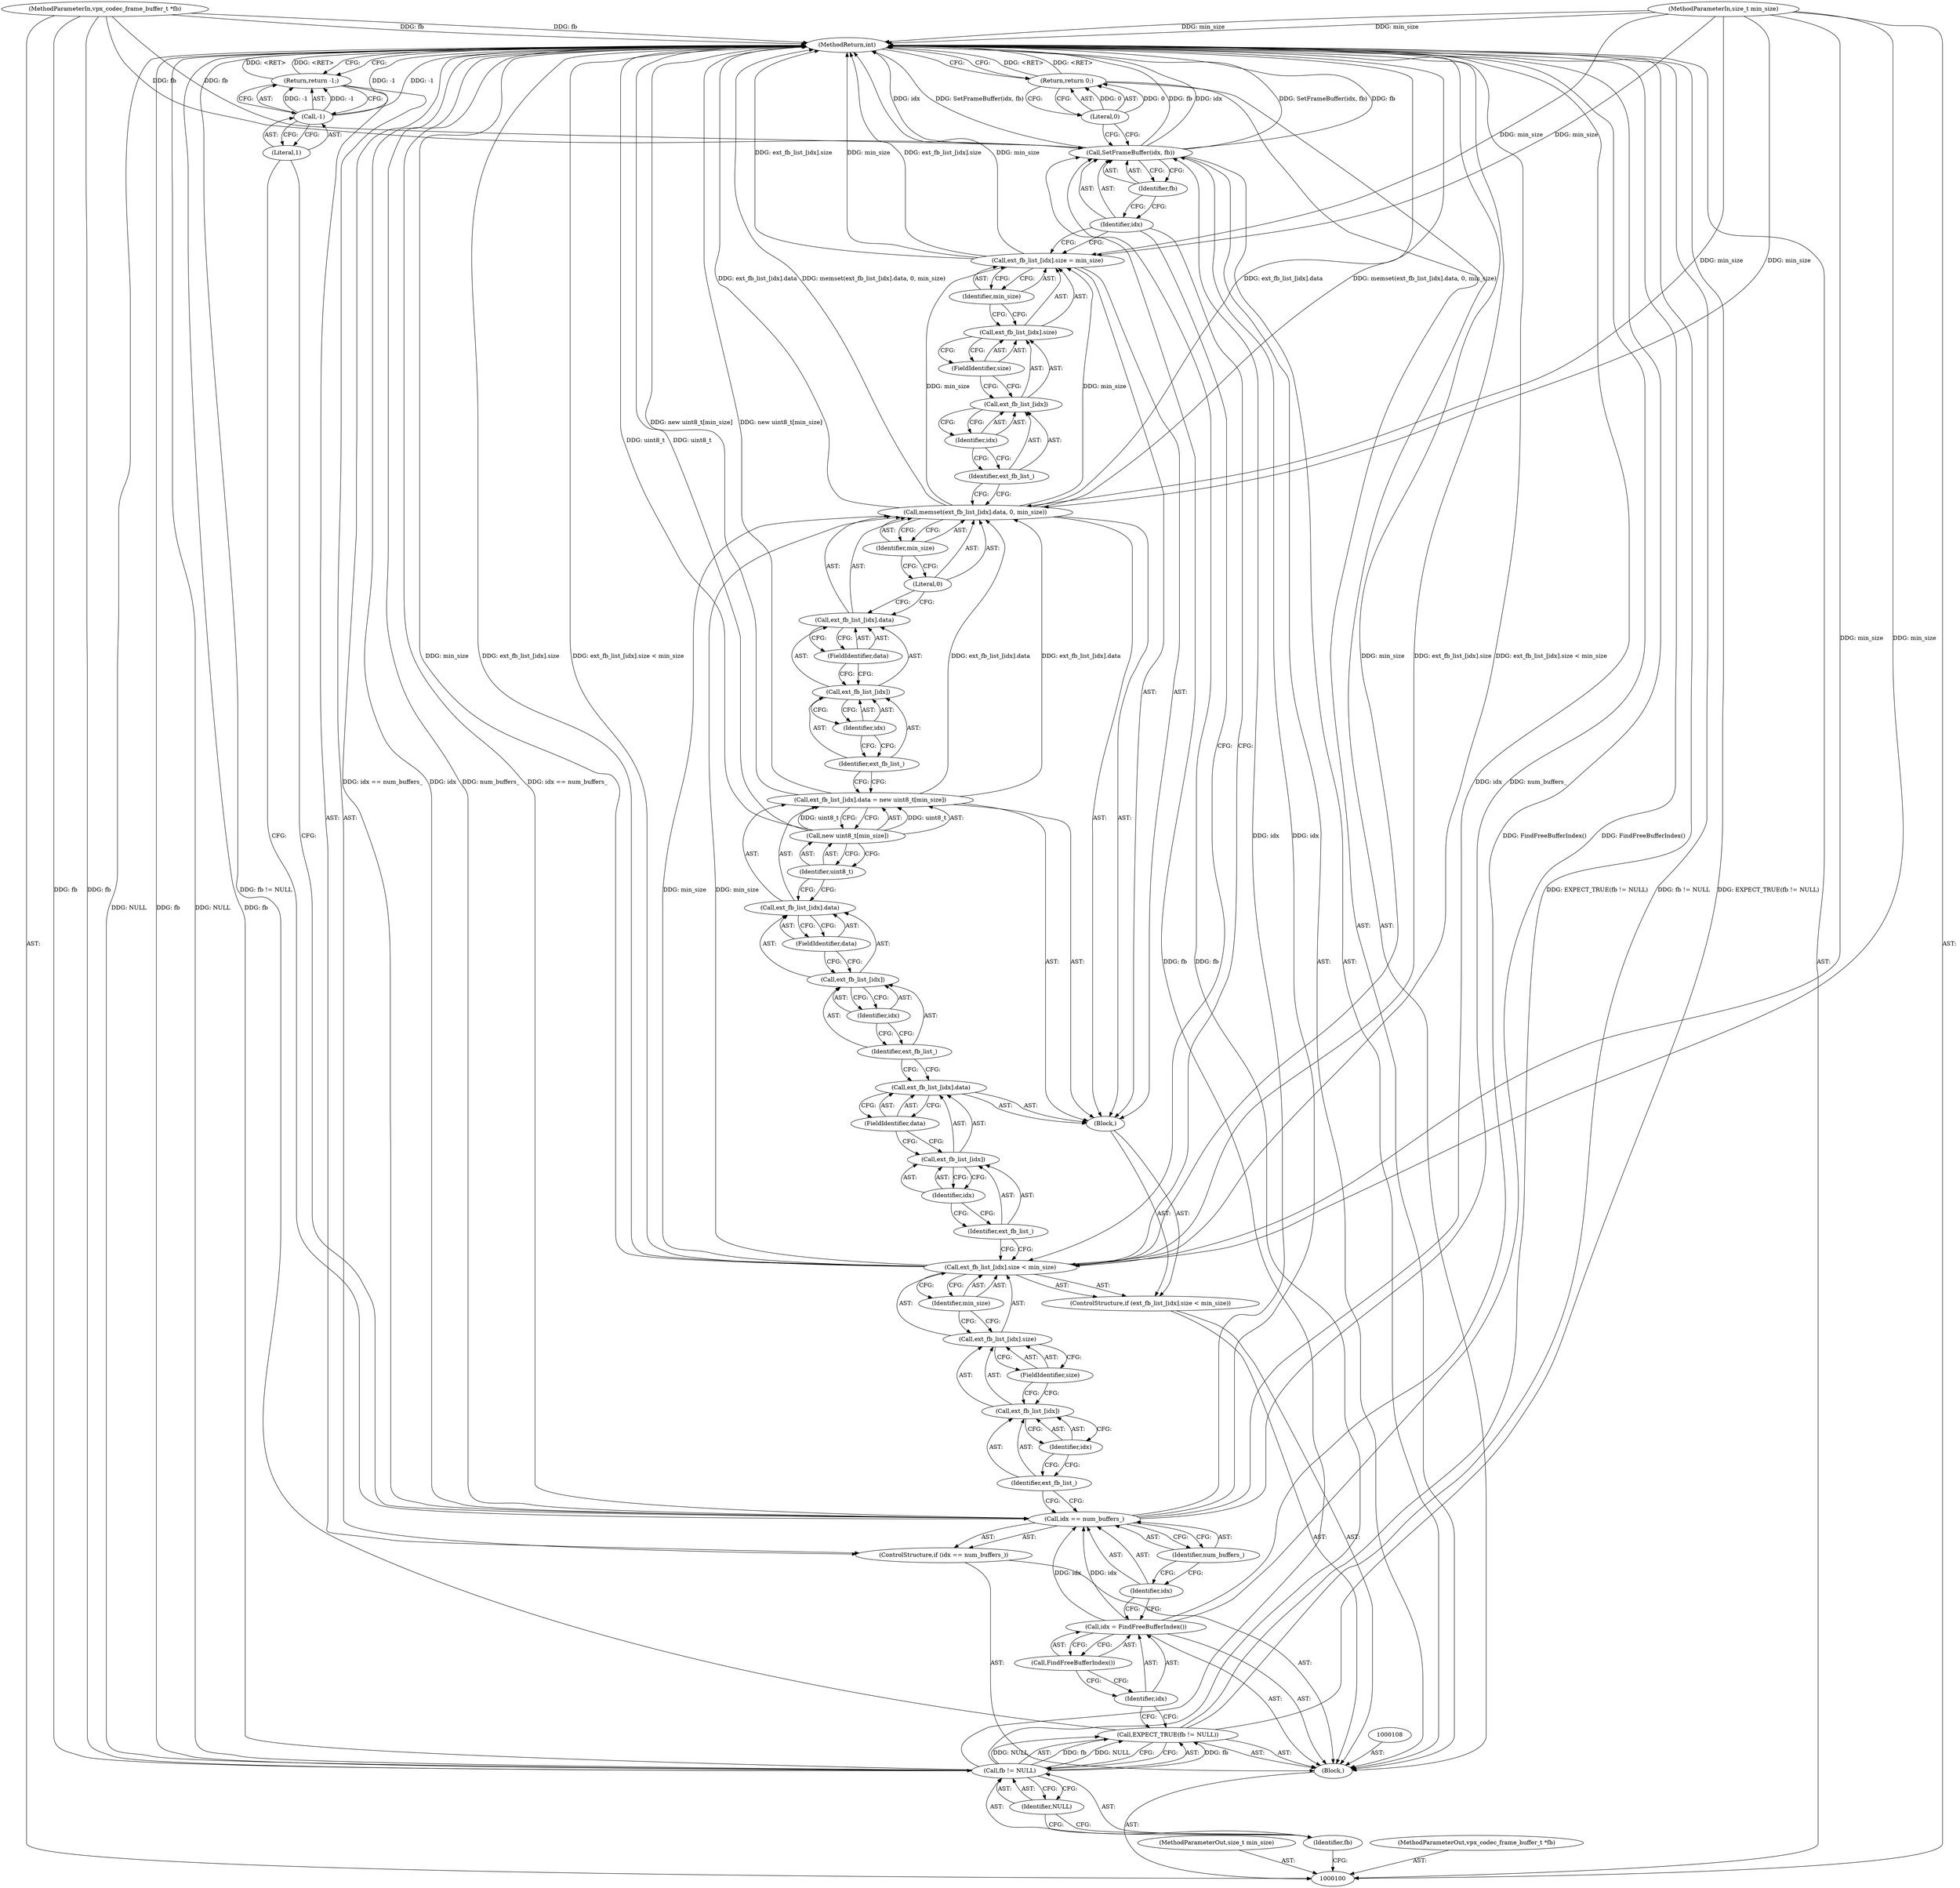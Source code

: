 digraph "0_Android_5a9753fca56f0eeb9f61e342b2fccffc364f9426_69" {
"1000161" [label="(MethodReturn,int)"];
"1000101" [label="(MethodParameterIn,size_t min_size)"];
"1000225" [label="(MethodParameterOut,size_t min_size)"];
"1000102" [label="(MethodParameterIn,vpx_codec_frame_buffer_t *fb)"];
"1000226" [label="(MethodParameterOut,vpx_codec_frame_buffer_t *fb)"];
"1000103" [label="(Block,)"];
"1000137" [label="(Identifier,idx)"];
"1000138" [label="(FieldIdentifier,data)"];
"1000139" [label="(Call,new uint8_t[min_size])"];
"1000140" [label="(Identifier,uint8_t)"];
"1000133" [label="(Call,ext_fb_list_[idx].data = new uint8_t[min_size])"];
"1000134" [label="(Call,ext_fb_list_[idx].data)"];
"1000135" [label="(Call,ext_fb_list_[idx])"];
"1000136" [label="(Identifier,ext_fb_list_)"];
"1000142" [label="(Call,ext_fb_list_[idx].data)"];
"1000143" [label="(Call,ext_fb_list_[idx])"];
"1000144" [label="(Identifier,ext_fb_list_)"];
"1000145" [label="(Identifier,idx)"];
"1000146" [label="(FieldIdentifier,data)"];
"1000147" [label="(Literal,0)"];
"1000148" [label="(Identifier,min_size)"];
"1000141" [label="(Call,memset(ext_fb_list_[idx].data, 0, min_size))"];
"1000153" [label="(Identifier,idx)"];
"1000154" [label="(FieldIdentifier,size)"];
"1000155" [label="(Identifier,min_size)"];
"1000149" [label="(Call,ext_fb_list_[idx].size = min_size)"];
"1000150" [label="(Call,ext_fb_list_[idx].size)"];
"1000151" [label="(Call,ext_fb_list_[idx])"];
"1000152" [label="(Identifier,ext_fb_list_)"];
"1000156" [label="(Call,SetFrameBuffer(idx, fb))"];
"1000157" [label="(Identifier,idx)"];
"1000158" [label="(Identifier,fb)"];
"1000159" [label="(Return,return 0;)"];
"1000160" [label="(Literal,0)"];
"1000105" [label="(Call,fb != NULL)"];
"1000106" [label="(Identifier,fb)"];
"1000107" [label="(Identifier,NULL)"];
"1000104" [label="(Call,EXPECT_TRUE(fb != NULL))"];
"1000109" [label="(Call,idx = FindFreeBufferIndex())"];
"1000110" [label="(Identifier,idx)"];
"1000111" [label="(Call,FindFreeBufferIndex())"];
"1000112" [label="(ControlStructure,if (idx == num_buffers_))"];
"1000115" [label="(Identifier,num_buffers_)"];
"1000113" [label="(Call,idx == num_buffers_)"];
"1000114" [label="(Identifier,idx)"];
"1000116" [label="(Return,return -1;)"];
"1000117" [label="(Call,-1)"];
"1000118" [label="(Literal,1)"];
"1000124" [label="(Identifier,idx)"];
"1000125" [label="(FieldIdentifier,size)"];
"1000126" [label="(Identifier,min_size)"];
"1000127" [label="(Block,)"];
"1000119" [label="(ControlStructure,if (ext_fb_list_[idx].size < min_size))"];
"1000120" [label="(Call,ext_fb_list_[idx].size < min_size)"];
"1000121" [label="(Call,ext_fb_list_[idx].size)"];
"1000122" [label="(Call,ext_fb_list_[idx])"];
"1000123" [label="(Identifier,ext_fb_list_)"];
"1000128" [label="(Call,ext_fb_list_[idx].data)"];
"1000129" [label="(Call,ext_fb_list_[idx])"];
"1000130" [label="(Identifier,ext_fb_list_)"];
"1000131" [label="(Identifier,idx)"];
"1000132" [label="(FieldIdentifier,data)"];
"1000161" -> "1000100"  [label="AST: "];
"1000161" -> "1000116"  [label="CFG: "];
"1000161" -> "1000159"  [label="CFG: "];
"1000117" -> "1000161"  [label="DDG: -1"];
"1000120" -> "1000161"  [label="DDG: min_size"];
"1000120" -> "1000161"  [label="DDG: ext_fb_list_[idx].size"];
"1000120" -> "1000161"  [label="DDG: ext_fb_list_[idx].size < min_size"];
"1000141" -> "1000161"  [label="DDG: ext_fb_list_[idx].data"];
"1000141" -> "1000161"  [label="DDG: memset(ext_fb_list_[idx].data, 0, min_size)"];
"1000105" -> "1000161"  [label="DDG: NULL"];
"1000105" -> "1000161"  [label="DDG: fb"];
"1000156" -> "1000161"  [label="DDG: idx"];
"1000156" -> "1000161"  [label="DDG: SetFrameBuffer(idx, fb)"];
"1000156" -> "1000161"  [label="DDG: fb"];
"1000104" -> "1000161"  [label="DDG: EXPECT_TRUE(fb != NULL)"];
"1000104" -> "1000161"  [label="DDG: fb != NULL"];
"1000113" -> "1000161"  [label="DDG: idx"];
"1000113" -> "1000161"  [label="DDG: num_buffers_"];
"1000113" -> "1000161"  [label="DDG: idx == num_buffers_"];
"1000139" -> "1000161"  [label="DDG: uint8_t"];
"1000149" -> "1000161"  [label="DDG: ext_fb_list_[idx].size"];
"1000149" -> "1000161"  [label="DDG: min_size"];
"1000109" -> "1000161"  [label="DDG: FindFreeBufferIndex()"];
"1000133" -> "1000161"  [label="DDG: new uint8_t[min_size]"];
"1000102" -> "1000161"  [label="DDG: fb"];
"1000101" -> "1000161"  [label="DDG: min_size"];
"1000116" -> "1000161"  [label="DDG: <RET>"];
"1000159" -> "1000161"  [label="DDG: <RET>"];
"1000101" -> "1000100"  [label="AST: "];
"1000101" -> "1000161"  [label="DDG: min_size"];
"1000101" -> "1000120"  [label="DDG: min_size"];
"1000101" -> "1000141"  [label="DDG: min_size"];
"1000101" -> "1000149"  [label="DDG: min_size"];
"1000225" -> "1000100"  [label="AST: "];
"1000102" -> "1000100"  [label="AST: "];
"1000102" -> "1000161"  [label="DDG: fb"];
"1000102" -> "1000105"  [label="DDG: fb"];
"1000102" -> "1000156"  [label="DDG: fb"];
"1000226" -> "1000100"  [label="AST: "];
"1000103" -> "1000100"  [label="AST: "];
"1000104" -> "1000103"  [label="AST: "];
"1000108" -> "1000103"  [label="AST: "];
"1000109" -> "1000103"  [label="AST: "];
"1000112" -> "1000103"  [label="AST: "];
"1000119" -> "1000103"  [label="AST: "];
"1000156" -> "1000103"  [label="AST: "];
"1000159" -> "1000103"  [label="AST: "];
"1000137" -> "1000135"  [label="AST: "];
"1000137" -> "1000136"  [label="CFG: "];
"1000135" -> "1000137"  [label="CFG: "];
"1000138" -> "1000134"  [label="AST: "];
"1000138" -> "1000135"  [label="CFG: "];
"1000134" -> "1000138"  [label="CFG: "];
"1000139" -> "1000133"  [label="AST: "];
"1000139" -> "1000140"  [label="CFG: "];
"1000140" -> "1000139"  [label="AST: "];
"1000133" -> "1000139"  [label="CFG: "];
"1000139" -> "1000161"  [label="DDG: uint8_t"];
"1000139" -> "1000133"  [label="DDG: uint8_t"];
"1000140" -> "1000139"  [label="AST: "];
"1000140" -> "1000134"  [label="CFG: "];
"1000139" -> "1000140"  [label="CFG: "];
"1000133" -> "1000127"  [label="AST: "];
"1000133" -> "1000139"  [label="CFG: "];
"1000134" -> "1000133"  [label="AST: "];
"1000139" -> "1000133"  [label="AST: "];
"1000144" -> "1000133"  [label="CFG: "];
"1000133" -> "1000161"  [label="DDG: new uint8_t[min_size]"];
"1000139" -> "1000133"  [label="DDG: uint8_t"];
"1000133" -> "1000141"  [label="DDG: ext_fb_list_[idx].data"];
"1000134" -> "1000133"  [label="AST: "];
"1000134" -> "1000138"  [label="CFG: "];
"1000135" -> "1000134"  [label="AST: "];
"1000138" -> "1000134"  [label="AST: "];
"1000140" -> "1000134"  [label="CFG: "];
"1000135" -> "1000134"  [label="AST: "];
"1000135" -> "1000137"  [label="CFG: "];
"1000136" -> "1000135"  [label="AST: "];
"1000137" -> "1000135"  [label="AST: "];
"1000138" -> "1000135"  [label="CFG: "];
"1000136" -> "1000135"  [label="AST: "];
"1000136" -> "1000128"  [label="CFG: "];
"1000137" -> "1000136"  [label="CFG: "];
"1000142" -> "1000141"  [label="AST: "];
"1000142" -> "1000146"  [label="CFG: "];
"1000143" -> "1000142"  [label="AST: "];
"1000146" -> "1000142"  [label="AST: "];
"1000147" -> "1000142"  [label="CFG: "];
"1000143" -> "1000142"  [label="AST: "];
"1000143" -> "1000145"  [label="CFG: "];
"1000144" -> "1000143"  [label="AST: "];
"1000145" -> "1000143"  [label="AST: "];
"1000146" -> "1000143"  [label="CFG: "];
"1000144" -> "1000143"  [label="AST: "];
"1000144" -> "1000133"  [label="CFG: "];
"1000145" -> "1000144"  [label="CFG: "];
"1000145" -> "1000143"  [label="AST: "];
"1000145" -> "1000144"  [label="CFG: "];
"1000143" -> "1000145"  [label="CFG: "];
"1000146" -> "1000142"  [label="AST: "];
"1000146" -> "1000143"  [label="CFG: "];
"1000142" -> "1000146"  [label="CFG: "];
"1000147" -> "1000141"  [label="AST: "];
"1000147" -> "1000142"  [label="CFG: "];
"1000148" -> "1000147"  [label="CFG: "];
"1000148" -> "1000141"  [label="AST: "];
"1000148" -> "1000147"  [label="CFG: "];
"1000141" -> "1000148"  [label="CFG: "];
"1000141" -> "1000127"  [label="AST: "];
"1000141" -> "1000148"  [label="CFG: "];
"1000142" -> "1000141"  [label="AST: "];
"1000147" -> "1000141"  [label="AST: "];
"1000148" -> "1000141"  [label="AST: "];
"1000152" -> "1000141"  [label="CFG: "];
"1000141" -> "1000161"  [label="DDG: ext_fb_list_[idx].data"];
"1000141" -> "1000161"  [label="DDG: memset(ext_fb_list_[idx].data, 0, min_size)"];
"1000133" -> "1000141"  [label="DDG: ext_fb_list_[idx].data"];
"1000120" -> "1000141"  [label="DDG: min_size"];
"1000101" -> "1000141"  [label="DDG: min_size"];
"1000141" -> "1000149"  [label="DDG: min_size"];
"1000153" -> "1000151"  [label="AST: "];
"1000153" -> "1000152"  [label="CFG: "];
"1000151" -> "1000153"  [label="CFG: "];
"1000154" -> "1000150"  [label="AST: "];
"1000154" -> "1000151"  [label="CFG: "];
"1000150" -> "1000154"  [label="CFG: "];
"1000155" -> "1000149"  [label="AST: "];
"1000155" -> "1000150"  [label="CFG: "];
"1000149" -> "1000155"  [label="CFG: "];
"1000149" -> "1000127"  [label="AST: "];
"1000149" -> "1000155"  [label="CFG: "];
"1000150" -> "1000149"  [label="AST: "];
"1000155" -> "1000149"  [label="AST: "];
"1000157" -> "1000149"  [label="CFG: "];
"1000149" -> "1000161"  [label="DDG: ext_fb_list_[idx].size"];
"1000149" -> "1000161"  [label="DDG: min_size"];
"1000141" -> "1000149"  [label="DDG: min_size"];
"1000101" -> "1000149"  [label="DDG: min_size"];
"1000150" -> "1000149"  [label="AST: "];
"1000150" -> "1000154"  [label="CFG: "];
"1000151" -> "1000150"  [label="AST: "];
"1000154" -> "1000150"  [label="AST: "];
"1000155" -> "1000150"  [label="CFG: "];
"1000151" -> "1000150"  [label="AST: "];
"1000151" -> "1000153"  [label="CFG: "];
"1000152" -> "1000151"  [label="AST: "];
"1000153" -> "1000151"  [label="AST: "];
"1000154" -> "1000151"  [label="CFG: "];
"1000152" -> "1000151"  [label="AST: "];
"1000152" -> "1000141"  [label="CFG: "];
"1000153" -> "1000152"  [label="CFG: "];
"1000156" -> "1000103"  [label="AST: "];
"1000156" -> "1000158"  [label="CFG: "];
"1000157" -> "1000156"  [label="AST: "];
"1000158" -> "1000156"  [label="AST: "];
"1000160" -> "1000156"  [label="CFG: "];
"1000156" -> "1000161"  [label="DDG: idx"];
"1000156" -> "1000161"  [label="DDG: SetFrameBuffer(idx, fb)"];
"1000156" -> "1000161"  [label="DDG: fb"];
"1000113" -> "1000156"  [label="DDG: idx"];
"1000105" -> "1000156"  [label="DDG: fb"];
"1000102" -> "1000156"  [label="DDG: fb"];
"1000157" -> "1000156"  [label="AST: "];
"1000157" -> "1000149"  [label="CFG: "];
"1000157" -> "1000120"  [label="CFG: "];
"1000158" -> "1000157"  [label="CFG: "];
"1000158" -> "1000156"  [label="AST: "];
"1000158" -> "1000157"  [label="CFG: "];
"1000156" -> "1000158"  [label="CFG: "];
"1000159" -> "1000103"  [label="AST: "];
"1000159" -> "1000160"  [label="CFG: "];
"1000160" -> "1000159"  [label="AST: "];
"1000161" -> "1000159"  [label="CFG: "];
"1000159" -> "1000161"  [label="DDG: <RET>"];
"1000160" -> "1000159"  [label="DDG: 0"];
"1000160" -> "1000159"  [label="AST: "];
"1000160" -> "1000156"  [label="CFG: "];
"1000159" -> "1000160"  [label="CFG: "];
"1000160" -> "1000159"  [label="DDG: 0"];
"1000105" -> "1000104"  [label="AST: "];
"1000105" -> "1000107"  [label="CFG: "];
"1000106" -> "1000105"  [label="AST: "];
"1000107" -> "1000105"  [label="AST: "];
"1000104" -> "1000105"  [label="CFG: "];
"1000105" -> "1000161"  [label="DDG: NULL"];
"1000105" -> "1000161"  [label="DDG: fb"];
"1000105" -> "1000104"  [label="DDG: fb"];
"1000105" -> "1000104"  [label="DDG: NULL"];
"1000102" -> "1000105"  [label="DDG: fb"];
"1000105" -> "1000156"  [label="DDG: fb"];
"1000106" -> "1000105"  [label="AST: "];
"1000106" -> "1000100"  [label="CFG: "];
"1000107" -> "1000106"  [label="CFG: "];
"1000107" -> "1000105"  [label="AST: "];
"1000107" -> "1000106"  [label="CFG: "];
"1000105" -> "1000107"  [label="CFG: "];
"1000104" -> "1000103"  [label="AST: "];
"1000104" -> "1000105"  [label="CFG: "];
"1000105" -> "1000104"  [label="AST: "];
"1000110" -> "1000104"  [label="CFG: "];
"1000104" -> "1000161"  [label="DDG: EXPECT_TRUE(fb != NULL)"];
"1000104" -> "1000161"  [label="DDG: fb != NULL"];
"1000105" -> "1000104"  [label="DDG: fb"];
"1000105" -> "1000104"  [label="DDG: NULL"];
"1000109" -> "1000103"  [label="AST: "];
"1000109" -> "1000111"  [label="CFG: "];
"1000110" -> "1000109"  [label="AST: "];
"1000111" -> "1000109"  [label="AST: "];
"1000114" -> "1000109"  [label="CFG: "];
"1000109" -> "1000161"  [label="DDG: FindFreeBufferIndex()"];
"1000109" -> "1000113"  [label="DDG: idx"];
"1000110" -> "1000109"  [label="AST: "];
"1000110" -> "1000104"  [label="CFG: "];
"1000111" -> "1000110"  [label="CFG: "];
"1000111" -> "1000109"  [label="AST: "];
"1000111" -> "1000110"  [label="CFG: "];
"1000109" -> "1000111"  [label="CFG: "];
"1000112" -> "1000103"  [label="AST: "];
"1000113" -> "1000112"  [label="AST: "];
"1000116" -> "1000112"  [label="AST: "];
"1000115" -> "1000113"  [label="AST: "];
"1000115" -> "1000114"  [label="CFG: "];
"1000113" -> "1000115"  [label="CFG: "];
"1000113" -> "1000112"  [label="AST: "];
"1000113" -> "1000115"  [label="CFG: "];
"1000114" -> "1000113"  [label="AST: "];
"1000115" -> "1000113"  [label="AST: "];
"1000118" -> "1000113"  [label="CFG: "];
"1000123" -> "1000113"  [label="CFG: "];
"1000113" -> "1000161"  [label="DDG: idx"];
"1000113" -> "1000161"  [label="DDG: num_buffers_"];
"1000113" -> "1000161"  [label="DDG: idx == num_buffers_"];
"1000109" -> "1000113"  [label="DDG: idx"];
"1000113" -> "1000156"  [label="DDG: idx"];
"1000114" -> "1000113"  [label="AST: "];
"1000114" -> "1000109"  [label="CFG: "];
"1000115" -> "1000114"  [label="CFG: "];
"1000116" -> "1000112"  [label="AST: "];
"1000116" -> "1000117"  [label="CFG: "];
"1000117" -> "1000116"  [label="AST: "];
"1000161" -> "1000116"  [label="CFG: "];
"1000116" -> "1000161"  [label="DDG: <RET>"];
"1000117" -> "1000116"  [label="DDG: -1"];
"1000117" -> "1000116"  [label="AST: "];
"1000117" -> "1000118"  [label="CFG: "];
"1000118" -> "1000117"  [label="AST: "];
"1000116" -> "1000117"  [label="CFG: "];
"1000117" -> "1000161"  [label="DDG: -1"];
"1000117" -> "1000116"  [label="DDG: -1"];
"1000118" -> "1000117"  [label="AST: "];
"1000118" -> "1000113"  [label="CFG: "];
"1000117" -> "1000118"  [label="CFG: "];
"1000124" -> "1000122"  [label="AST: "];
"1000124" -> "1000123"  [label="CFG: "];
"1000122" -> "1000124"  [label="CFG: "];
"1000125" -> "1000121"  [label="AST: "];
"1000125" -> "1000122"  [label="CFG: "];
"1000121" -> "1000125"  [label="CFG: "];
"1000126" -> "1000120"  [label="AST: "];
"1000126" -> "1000121"  [label="CFG: "];
"1000120" -> "1000126"  [label="CFG: "];
"1000127" -> "1000119"  [label="AST: "];
"1000128" -> "1000127"  [label="AST: "];
"1000133" -> "1000127"  [label="AST: "];
"1000141" -> "1000127"  [label="AST: "];
"1000149" -> "1000127"  [label="AST: "];
"1000119" -> "1000103"  [label="AST: "];
"1000120" -> "1000119"  [label="AST: "];
"1000127" -> "1000119"  [label="AST: "];
"1000120" -> "1000119"  [label="AST: "];
"1000120" -> "1000126"  [label="CFG: "];
"1000121" -> "1000120"  [label="AST: "];
"1000126" -> "1000120"  [label="AST: "];
"1000130" -> "1000120"  [label="CFG: "];
"1000157" -> "1000120"  [label="CFG: "];
"1000120" -> "1000161"  [label="DDG: min_size"];
"1000120" -> "1000161"  [label="DDG: ext_fb_list_[idx].size"];
"1000120" -> "1000161"  [label="DDG: ext_fb_list_[idx].size < min_size"];
"1000101" -> "1000120"  [label="DDG: min_size"];
"1000120" -> "1000141"  [label="DDG: min_size"];
"1000121" -> "1000120"  [label="AST: "];
"1000121" -> "1000125"  [label="CFG: "];
"1000122" -> "1000121"  [label="AST: "];
"1000125" -> "1000121"  [label="AST: "];
"1000126" -> "1000121"  [label="CFG: "];
"1000122" -> "1000121"  [label="AST: "];
"1000122" -> "1000124"  [label="CFG: "];
"1000123" -> "1000122"  [label="AST: "];
"1000124" -> "1000122"  [label="AST: "];
"1000125" -> "1000122"  [label="CFG: "];
"1000123" -> "1000122"  [label="AST: "];
"1000123" -> "1000113"  [label="CFG: "];
"1000124" -> "1000123"  [label="CFG: "];
"1000128" -> "1000127"  [label="AST: "];
"1000128" -> "1000132"  [label="CFG: "];
"1000129" -> "1000128"  [label="AST: "];
"1000132" -> "1000128"  [label="AST: "];
"1000136" -> "1000128"  [label="CFG: "];
"1000129" -> "1000128"  [label="AST: "];
"1000129" -> "1000131"  [label="CFG: "];
"1000130" -> "1000129"  [label="AST: "];
"1000131" -> "1000129"  [label="AST: "];
"1000132" -> "1000129"  [label="CFG: "];
"1000130" -> "1000129"  [label="AST: "];
"1000130" -> "1000120"  [label="CFG: "];
"1000131" -> "1000130"  [label="CFG: "];
"1000131" -> "1000129"  [label="AST: "];
"1000131" -> "1000130"  [label="CFG: "];
"1000129" -> "1000131"  [label="CFG: "];
"1000132" -> "1000128"  [label="AST: "];
"1000132" -> "1000129"  [label="CFG: "];
"1000128" -> "1000132"  [label="CFG: "];
}
